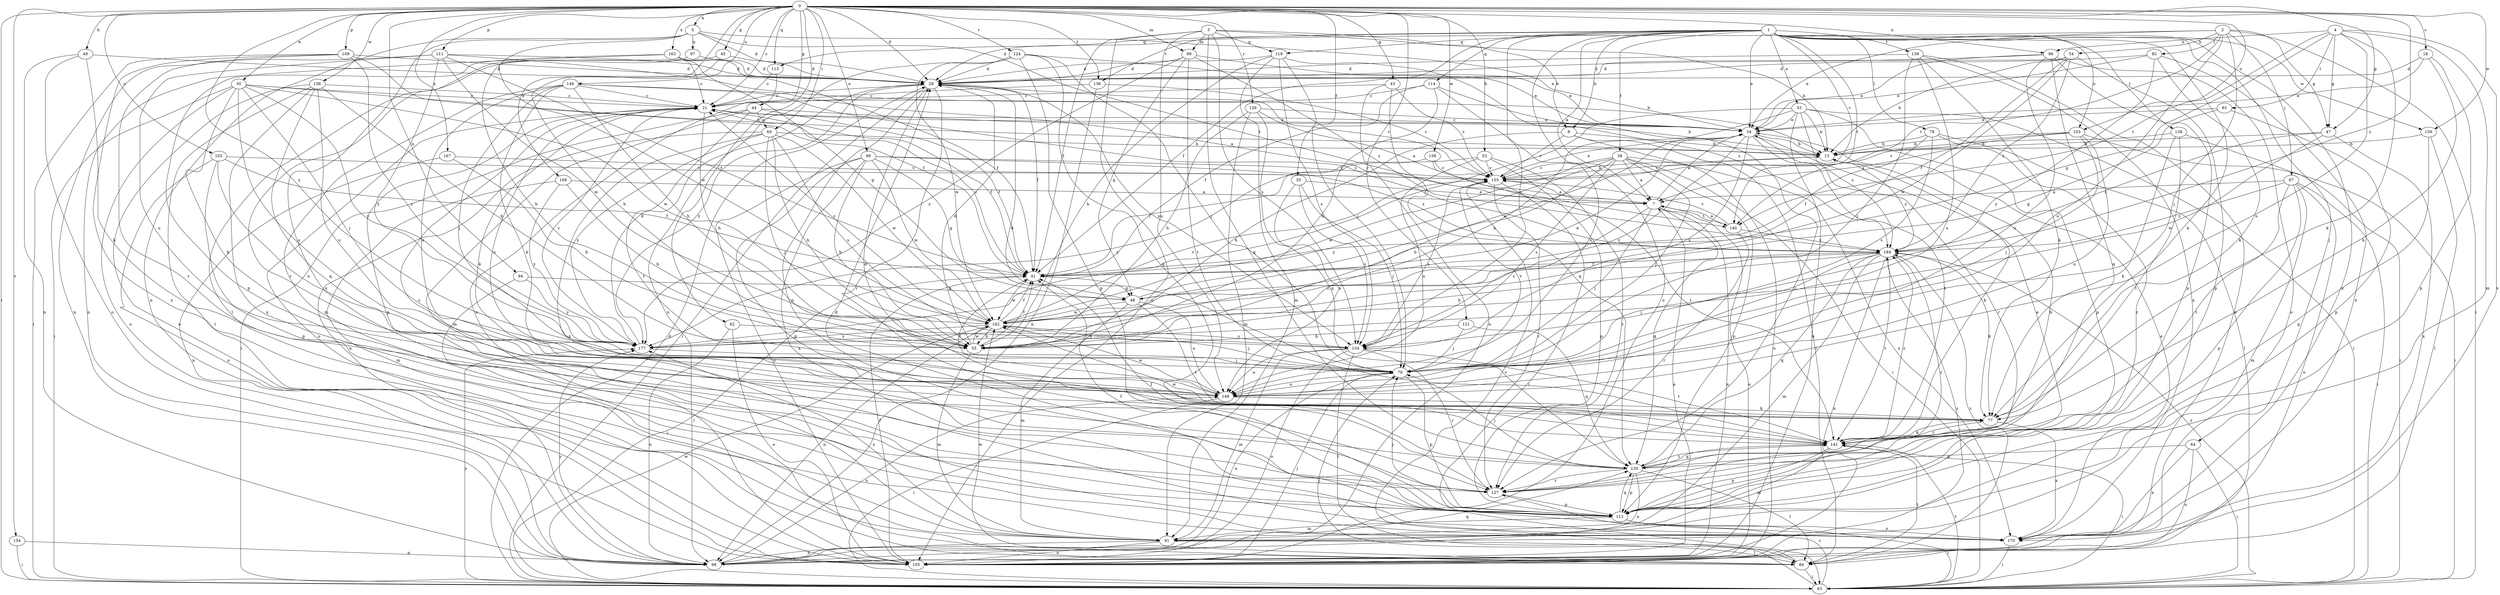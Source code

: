 strict digraph  {
0;
1;
2;
3;
4;
5;
7;
8;
13;
18;
21;
28;
30;
33;
34;
35;
38;
41;
43;
44;
45;
47;
48;
49;
53;
54;
55;
60;
62;
63;
64;
67;
70;
77;
78;
82;
83;
84;
89;
91;
94;
96;
97;
98;
99;
102;
103;
105;
109;
111;
112;
113;
114;
119;
120;
121;
124;
126;
127;
134;
136;
138;
139;
140;
141;
146;
148;
154;
155;
156;
158;
159;
162;
163;
167;
168;
170;
177;
184;
0 -> 5  [label=a];
0 -> 18  [label=c];
0 -> 21  [label=c];
0 -> 28  [label=d];
0 -> 30  [label=e];
0 -> 35  [label=f];
0 -> 43  [label=g];
0 -> 44  [label=g];
0 -> 45  [label=g];
0 -> 47  [label=g];
0 -> 49  [label=h];
0 -> 53  [label=h];
0 -> 60  [label=i];
0 -> 62  [label=i];
0 -> 63  [label=i];
0 -> 89  [label=m];
0 -> 94  [label=n];
0 -> 96  [label=n];
0 -> 99  [label=o];
0 -> 102  [label=o];
0 -> 103  [label=o];
0 -> 109  [label=p];
0 -> 111  [label=p];
0 -> 113  [label=q];
0 -> 121  [label=r];
0 -> 124  [label=r];
0 -> 126  [label=r];
0 -> 136  [label=t];
0 -> 146  [label=u];
0 -> 154  [label=v];
0 -> 156  [label=w];
0 -> 158  [label=w];
0 -> 159  [label=w];
0 -> 163  [label=x];
0 -> 167  [label=x];
0 -> 168  [label=x];
0 -> 177  [label=y];
0 -> 184  [label=z];
1 -> 7  [label=a];
1 -> 8  [label=b];
1 -> 33  [label=e];
1 -> 34  [label=e];
1 -> 38  [label=f];
1 -> 41  [label=f];
1 -> 64  [label=j];
1 -> 77  [label=k];
1 -> 78  [label=l];
1 -> 103  [label=o];
1 -> 105  [label=o];
1 -> 113  [label=q];
1 -> 114  [label=q];
1 -> 119  [label=q];
1 -> 134  [label=s];
1 -> 136  [label=t];
1 -> 138  [label=t];
1 -> 139  [label=t];
1 -> 140  [label=t];
1 -> 155  [label=v];
1 -> 159  [label=w];
1 -> 170  [label=x];
2 -> 28  [label=d];
2 -> 34  [label=e];
2 -> 47  [label=g];
2 -> 54  [label=h];
2 -> 63  [label=i];
2 -> 67  [label=j];
2 -> 70  [label=j];
2 -> 82  [label=l];
2 -> 140  [label=t];
2 -> 148  [label=u];
3 -> 8  [label=b];
3 -> 13  [label=b];
3 -> 41  [label=f];
3 -> 89  [label=m];
3 -> 105  [label=o];
3 -> 119  [label=q];
3 -> 120  [label=q];
3 -> 134  [label=s];
3 -> 148  [label=u];
4 -> 47  [label=g];
4 -> 48  [label=g];
4 -> 77  [label=k];
4 -> 83  [label=l];
4 -> 91  [label=m];
4 -> 96  [label=n];
4 -> 140  [label=t];
4 -> 148  [label=u];
4 -> 170  [label=x];
5 -> 28  [label=d];
5 -> 34  [label=e];
5 -> 97  [label=n];
5 -> 98  [label=n];
5 -> 140  [label=t];
5 -> 162  [label=w];
5 -> 170  [label=x];
7 -> 34  [label=e];
7 -> 70  [label=j];
7 -> 98  [label=n];
7 -> 105  [label=o];
7 -> 120  [label=q];
7 -> 134  [label=s];
7 -> 140  [label=t];
8 -> 13  [label=b];
8 -> 55  [label=h];
8 -> 84  [label=l];
8 -> 105  [label=o];
8 -> 155  [label=v];
13 -> 155  [label=v];
13 -> 184  [label=z];
18 -> 28  [label=d];
18 -> 34  [label=e];
18 -> 77  [label=k];
18 -> 112  [label=p];
21 -> 34  [label=e];
21 -> 41  [label=f];
21 -> 55  [label=h];
21 -> 77  [label=k];
21 -> 105  [label=o];
21 -> 112  [label=p];
21 -> 148  [label=u];
28 -> 21  [label=c];
28 -> 41  [label=f];
28 -> 63  [label=i];
28 -> 112  [label=p];
28 -> 127  [label=r];
28 -> 134  [label=s];
28 -> 155  [label=v];
28 -> 177  [label=y];
30 -> 13  [label=b];
30 -> 21  [label=c];
30 -> 63  [label=i];
30 -> 70  [label=j];
30 -> 77  [label=k];
30 -> 105  [label=o];
30 -> 148  [label=u];
30 -> 162  [label=w];
30 -> 177  [label=y];
33 -> 13  [label=b];
33 -> 34  [label=e];
33 -> 41  [label=f];
33 -> 55  [label=h];
33 -> 63  [label=i];
33 -> 98  [label=n];
33 -> 112  [label=p];
33 -> 184  [label=z];
34 -> 13  [label=b];
34 -> 21  [label=c];
34 -> 127  [label=r];
34 -> 134  [label=s];
34 -> 141  [label=t];
34 -> 177  [label=y];
35 -> 7  [label=a];
35 -> 70  [label=j];
35 -> 134  [label=s];
35 -> 148  [label=u];
38 -> 7  [label=a];
38 -> 55  [label=h];
38 -> 63  [label=i];
38 -> 70  [label=j];
38 -> 112  [label=p];
38 -> 134  [label=s];
38 -> 155  [label=v];
38 -> 162  [label=w];
38 -> 170  [label=x];
38 -> 177  [label=y];
41 -> 21  [label=c];
41 -> 48  [label=g];
41 -> 63  [label=i];
41 -> 162  [label=w];
43 -> 21  [label=c];
43 -> 98  [label=n];
43 -> 120  [label=q];
43 -> 155  [label=v];
44 -> 13  [label=b];
44 -> 41  [label=f];
44 -> 63  [label=i];
44 -> 91  [label=m];
44 -> 141  [label=t];
44 -> 60  [label=o];
45 -> 28  [label=d];
45 -> 55  [label=h];
45 -> 84  [label=l];
47 -> 13  [label=b];
47 -> 162  [label=w];
47 -> 170  [label=x];
47 -> 184  [label=z];
48 -> 34  [label=e];
48 -> 91  [label=m];
48 -> 141  [label=t];
48 -> 148  [label=u];
48 -> 162  [label=w];
49 -> 28  [label=d];
49 -> 77  [label=k];
49 -> 98  [label=n];
49 -> 105  [label=o];
53 -> 41  [label=f];
53 -> 112  [label=p];
53 -> 127  [label=r];
53 -> 148  [label=u];
53 -> 155  [label=v];
54 -> 13  [label=b];
54 -> 28  [label=d];
54 -> 41  [label=f];
54 -> 112  [label=p];
54 -> 162  [label=w];
54 -> 184  [label=z];
55 -> 28  [label=d];
55 -> 41  [label=f];
55 -> 91  [label=m];
55 -> 162  [label=w];
60 -> 13  [label=b];
60 -> 55  [label=h];
60 -> 70  [label=j];
60 -> 98  [label=n];
60 -> 134  [label=s];
60 -> 162  [label=w];
60 -> 170  [label=x];
60 -> 177  [label=y];
62 -> 98  [label=n];
62 -> 105  [label=o];
62 -> 134  [label=s];
63 -> 28  [label=d];
63 -> 70  [label=j];
63 -> 127  [label=r];
63 -> 141  [label=t];
63 -> 162  [label=w];
63 -> 177  [label=y];
63 -> 184  [label=z];
64 -> 63  [label=i];
64 -> 105  [label=o];
64 -> 120  [label=q];
64 -> 170  [label=x];
67 -> 7  [label=a];
67 -> 63  [label=i];
67 -> 91  [label=m];
67 -> 105  [label=o];
67 -> 112  [label=p];
67 -> 141  [label=t];
67 -> 184  [label=z];
70 -> 28  [label=d];
70 -> 98  [label=n];
70 -> 112  [label=p];
70 -> 148  [label=u];
70 -> 155  [label=v];
77 -> 141  [label=t];
77 -> 170  [label=x];
78 -> 13  [label=b];
78 -> 41  [label=f];
78 -> 84  [label=l];
78 -> 127  [label=r];
78 -> 134  [label=s];
82 -> 28  [label=d];
82 -> 34  [label=e];
82 -> 77  [label=k];
82 -> 170  [label=x];
82 -> 177  [label=y];
83 -> 34  [label=e];
83 -> 48  [label=g];
83 -> 112  [label=p];
84 -> 63  [label=i];
84 -> 141  [label=t];
84 -> 155  [label=v];
84 -> 162  [label=w];
84 -> 184  [label=z];
89 -> 28  [label=d];
89 -> 34  [label=e];
89 -> 48  [label=g];
89 -> 141  [label=t];
89 -> 177  [label=y];
89 -> 184  [label=z];
91 -> 84  [label=l];
91 -> 98  [label=n];
91 -> 105  [label=o];
91 -> 177  [label=y];
94 -> 48  [label=g];
94 -> 84  [label=l];
94 -> 177  [label=y];
96 -> 28  [label=d];
96 -> 34  [label=e];
96 -> 105  [label=o];
96 -> 112  [label=p];
96 -> 120  [label=q];
96 -> 148  [label=u];
97 -> 28  [label=d];
97 -> 55  [label=h];
97 -> 127  [label=r];
98 -> 7  [label=a];
98 -> 120  [label=q];
98 -> 148  [label=u];
98 -> 177  [label=y];
99 -> 48  [label=g];
99 -> 55  [label=h];
99 -> 105  [label=o];
99 -> 112  [label=p];
99 -> 155  [label=v];
99 -> 162  [label=w];
99 -> 170  [label=x];
99 -> 184  [label=z];
102 -> 41  [label=f];
102 -> 105  [label=o];
102 -> 112  [label=p];
102 -> 148  [label=u];
102 -> 155  [label=v];
103 -> 7  [label=a];
103 -> 13  [label=b];
103 -> 63  [label=i];
103 -> 70  [label=j];
103 -> 148  [label=u];
103 -> 155  [label=v];
105 -> 41  [label=f];
105 -> 70  [label=j];
105 -> 184  [label=z];
109 -> 28  [label=d];
109 -> 41  [label=f];
109 -> 63  [label=i];
109 -> 127  [label=r];
109 -> 170  [label=x];
109 -> 177  [label=y];
111 -> 13  [label=b];
111 -> 28  [label=d];
111 -> 41  [label=f];
111 -> 98  [label=n];
111 -> 148  [label=u];
111 -> 162  [label=w];
111 -> 177  [label=y];
112 -> 41  [label=f];
112 -> 63  [label=i];
112 -> 70  [label=j];
112 -> 91  [label=m];
112 -> 120  [label=q];
112 -> 170  [label=x];
113 -> 21  [label=c];
113 -> 105  [label=o];
114 -> 21  [label=c];
114 -> 41  [label=f];
114 -> 55  [label=h];
114 -> 127  [label=r];
114 -> 148  [label=u];
119 -> 28  [label=d];
119 -> 55  [label=h];
119 -> 70  [label=j];
119 -> 91  [label=m];
119 -> 134  [label=s];
119 -> 184  [label=z];
120 -> 13  [label=b];
120 -> 70  [label=j];
120 -> 84  [label=l];
120 -> 98  [label=n];
120 -> 112  [label=p];
120 -> 127  [label=r];
120 -> 141  [label=t];
121 -> 55  [label=h];
121 -> 70  [label=j];
121 -> 120  [label=q];
124 -> 28  [label=d];
124 -> 34  [label=e];
124 -> 70  [label=j];
124 -> 98  [label=n];
124 -> 112  [label=p];
124 -> 120  [label=q];
124 -> 162  [label=w];
126 -> 7  [label=a];
126 -> 34  [label=e];
126 -> 55  [label=h];
126 -> 91  [label=m];
126 -> 120  [label=q];
127 -> 21  [label=c];
127 -> 34  [label=e];
127 -> 41  [label=f];
127 -> 112  [label=p];
134 -> 84  [label=l];
134 -> 91  [label=m];
134 -> 105  [label=o];
134 -> 127  [label=r];
134 -> 141  [label=t];
134 -> 148  [label=u];
136 -> 21  [label=c];
136 -> 98  [label=n];
136 -> 155  [label=v];
138 -> 13  [label=b];
138 -> 63  [label=i];
138 -> 77  [label=k];
138 -> 141  [label=t];
139 -> 28  [label=d];
139 -> 70  [label=j];
139 -> 77  [label=k];
139 -> 105  [label=o];
139 -> 148  [label=u];
139 -> 170  [label=x];
140 -> 7  [label=a];
140 -> 127  [label=r];
140 -> 155  [label=v];
140 -> 184  [label=z];
141 -> 13  [label=b];
141 -> 28  [label=d];
141 -> 63  [label=i];
141 -> 77  [label=k];
141 -> 91  [label=m];
141 -> 112  [label=p];
141 -> 120  [label=q];
141 -> 162  [label=w];
141 -> 184  [label=z];
146 -> 7  [label=a];
146 -> 21  [label=c];
146 -> 55  [label=h];
146 -> 70  [label=j];
146 -> 77  [label=k];
146 -> 91  [label=m];
146 -> 148  [label=u];
146 -> 184  [label=z];
148 -> 41  [label=f];
148 -> 63  [label=i];
148 -> 77  [label=k];
148 -> 162  [label=w];
154 -> 63  [label=i];
154 -> 98  [label=n];
155 -> 7  [label=a];
155 -> 13  [label=b];
155 -> 34  [label=e];
155 -> 63  [label=i];
155 -> 127  [label=r];
155 -> 134  [label=s];
156 -> 21  [label=c];
156 -> 55  [label=h];
156 -> 84  [label=l];
156 -> 105  [label=o];
156 -> 120  [label=q];
156 -> 148  [label=u];
156 -> 170  [label=x];
158 -> 141  [label=t];
158 -> 155  [label=v];
158 -> 177  [label=y];
159 -> 13  [label=b];
159 -> 84  [label=l];
159 -> 112  [label=p];
162 -> 21  [label=c];
162 -> 34  [label=e];
162 -> 41  [label=f];
162 -> 55  [label=h];
162 -> 70  [label=j];
162 -> 98  [label=n];
162 -> 134  [label=s];
162 -> 155  [label=v];
162 -> 177  [label=y];
162 -> 184  [label=z];
163 -> 21  [label=c];
163 -> 28  [label=d];
163 -> 41  [label=f];
163 -> 48  [label=g];
163 -> 98  [label=n];
163 -> 112  [label=p];
167 -> 55  [label=h];
167 -> 98  [label=n];
167 -> 155  [label=v];
168 -> 7  [label=a];
168 -> 55  [label=h];
168 -> 91  [label=m];
168 -> 177  [label=y];
170 -> 28  [label=d];
170 -> 34  [label=e];
170 -> 63  [label=i];
177 -> 21  [label=c];
177 -> 28  [label=d];
177 -> 70  [label=j];
184 -> 41  [label=f];
184 -> 55  [label=h];
184 -> 70  [label=j];
184 -> 77  [label=k];
184 -> 91  [label=m];
184 -> 98  [label=n];
184 -> 120  [label=q];
184 -> 127  [label=r];
184 -> 141  [label=t];
}
